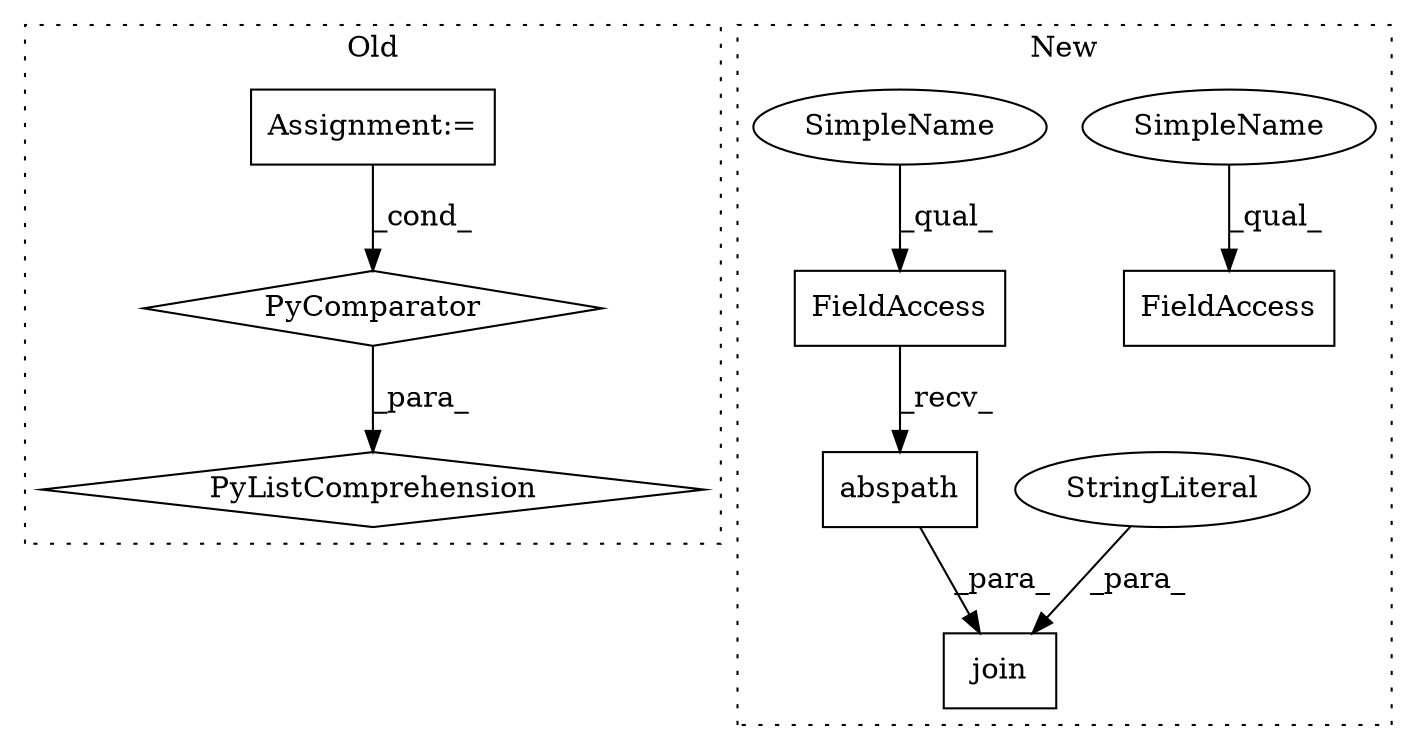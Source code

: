 digraph G {
subgraph cluster0 {
1 [label="PyListComprehension" a="109" s="3271" l="129" shape="diamond"];
4 [label="PyComparator" a="113" s="3356" l="36" shape="diamond"];
5 [label="Assignment:=" a="7" s="3356" l="36" shape="box"];
label = "Old";
style="dotted";
}
subgraph cluster1 {
2 [label="abspath" a="32" s="1803,1836" l="8,1" shape="box"];
3 [label="FieldAccess" a="22" s="1795" l="7" shape="box"];
6 [label="join" a="32" s="2904,2937" l="5,1" shape="box"];
7 [label="StringLiteral" a="45" s="2918" l="19" shape="ellipse"];
8 [label="FieldAccess" a="22" s="1811" l="7" shape="box"];
9 [label="SimpleName" a="42" s="1811" l="2" shape="ellipse"];
10 [label="SimpleName" a="42" s="1795" l="2" shape="ellipse"];
label = "New";
style="dotted";
}
2 -> 6 [label="_para_"];
3 -> 2 [label="_recv_"];
4 -> 1 [label="_para_"];
5 -> 4 [label="_cond_"];
7 -> 6 [label="_para_"];
9 -> 8 [label="_qual_"];
10 -> 3 [label="_qual_"];
}